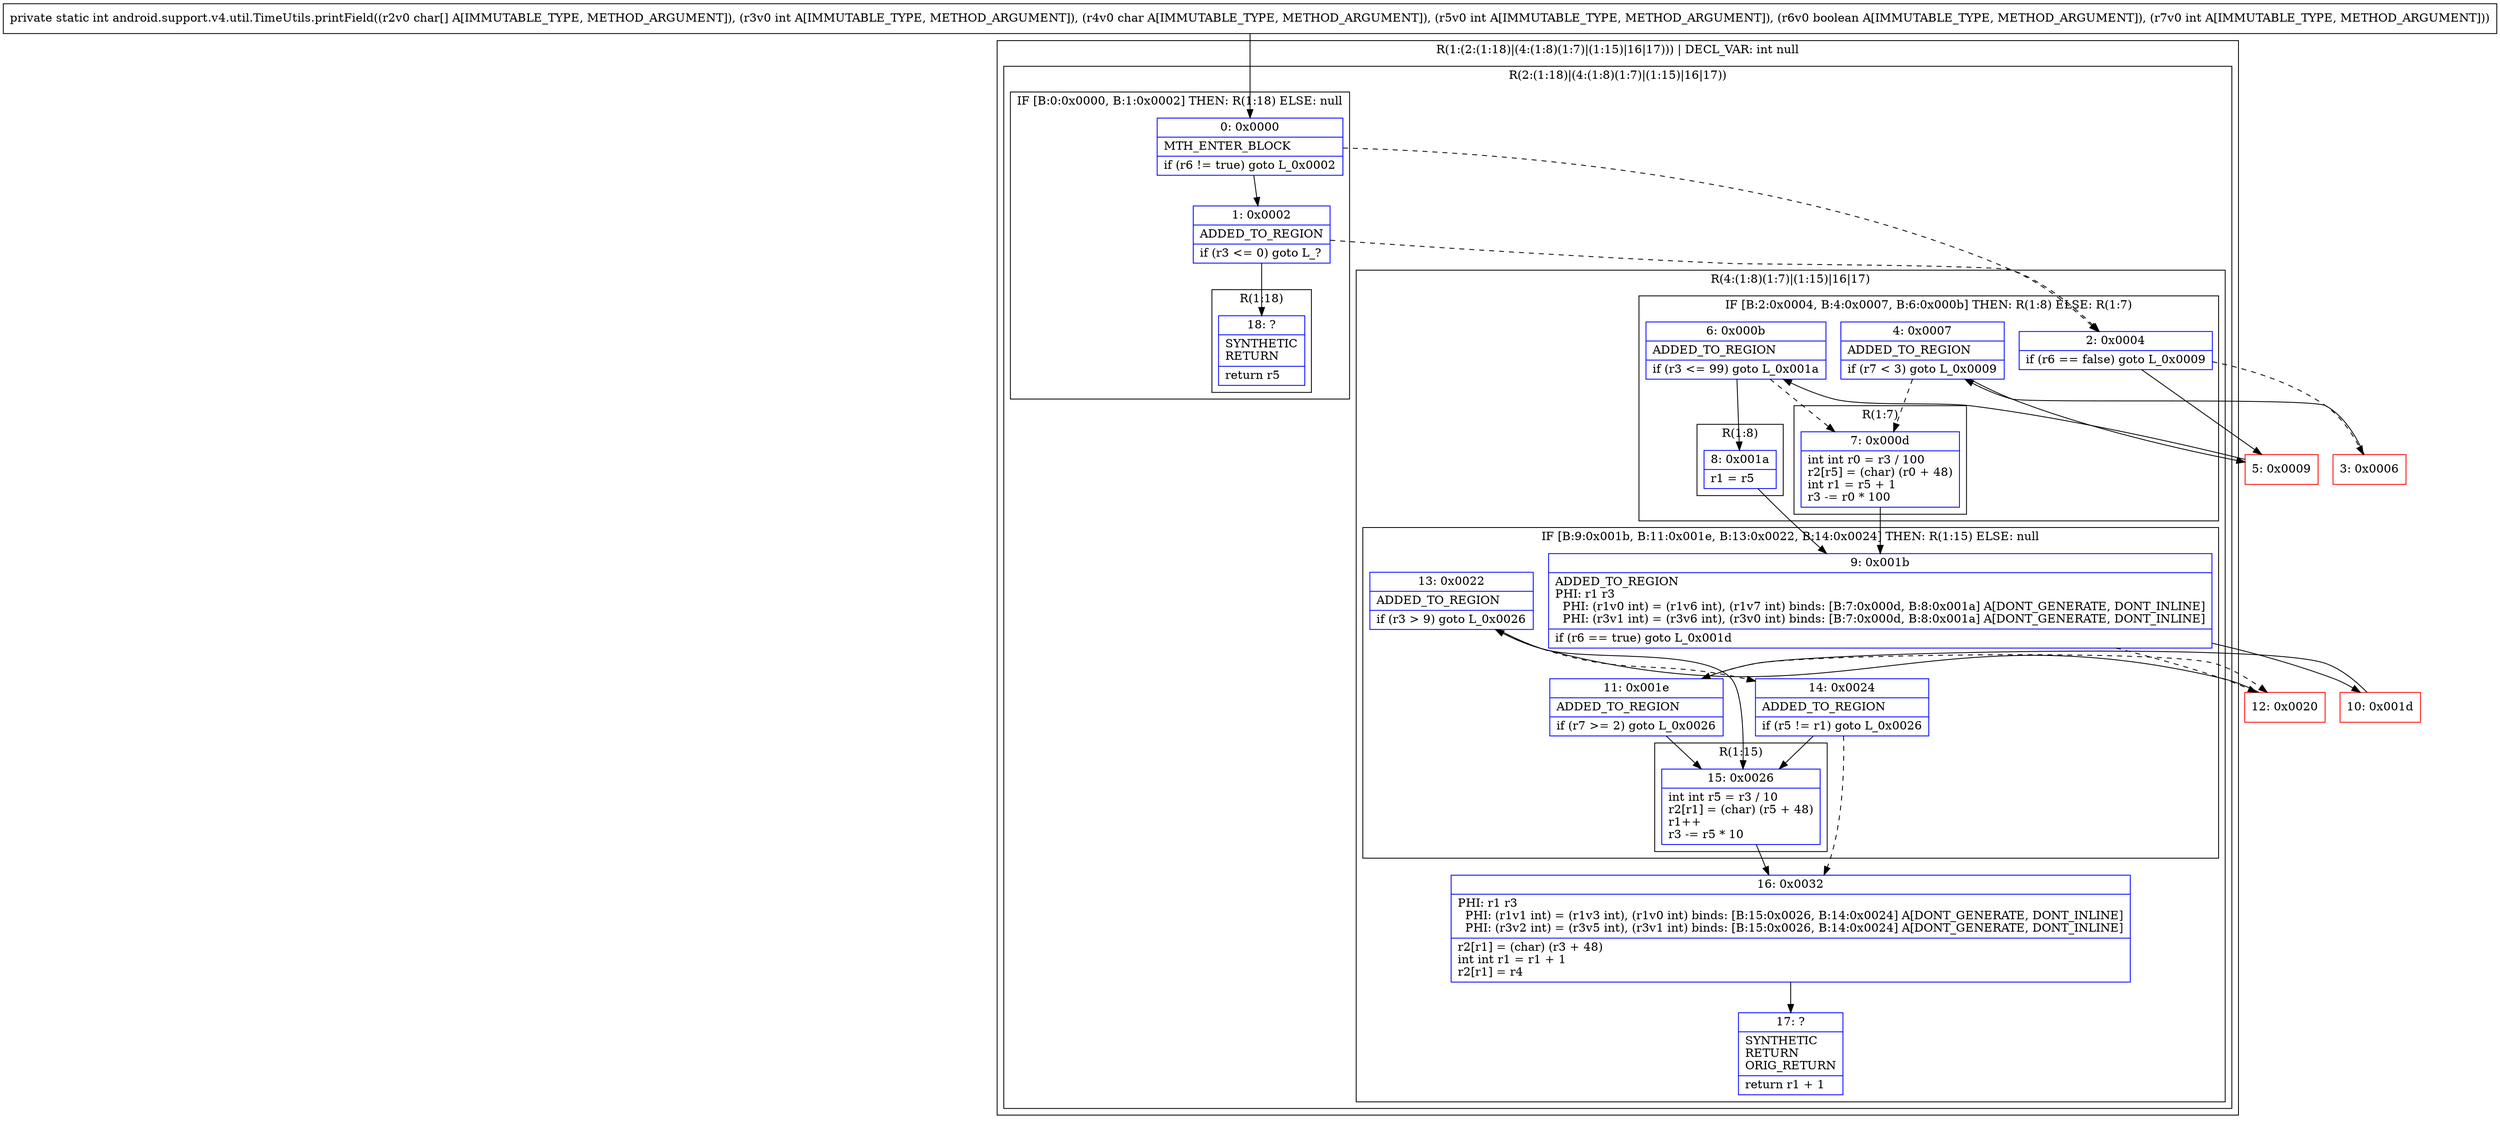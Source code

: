digraph "CFG forandroid.support.v4.util.TimeUtils.printField([CICIZI)I" {
subgraph cluster_Region_928949016 {
label = "R(1:(2:(1:18)|(4:(1:8)(1:7)|(1:15)|16|17))) | DECL_VAR: int null\l";
node [shape=record,color=blue];
subgraph cluster_Region_1198755717 {
label = "R(2:(1:18)|(4:(1:8)(1:7)|(1:15)|16|17))";
node [shape=record,color=blue];
subgraph cluster_IfRegion_255290139 {
label = "IF [B:0:0x0000, B:1:0x0002] THEN: R(1:18) ELSE: null";
node [shape=record,color=blue];
Node_0 [shape=record,label="{0\:\ 0x0000|MTH_ENTER_BLOCK\l|if (r6 != true) goto L_0x0002\l}"];
Node_1 [shape=record,label="{1\:\ 0x0002|ADDED_TO_REGION\l|if (r3 \<= 0) goto L_?\l}"];
subgraph cluster_Region_267902627 {
label = "R(1:18)";
node [shape=record,color=blue];
Node_18 [shape=record,label="{18\:\ ?|SYNTHETIC\lRETURN\l|return r5\l}"];
}
}
subgraph cluster_Region_955508905 {
label = "R(4:(1:8)(1:7)|(1:15)|16|17)";
node [shape=record,color=blue];
subgraph cluster_IfRegion_1307834918 {
label = "IF [B:2:0x0004, B:4:0x0007, B:6:0x000b] THEN: R(1:8) ELSE: R(1:7)";
node [shape=record,color=blue];
Node_2 [shape=record,label="{2\:\ 0x0004|if (r6 == false) goto L_0x0009\l}"];
Node_4 [shape=record,label="{4\:\ 0x0007|ADDED_TO_REGION\l|if (r7 \< 3) goto L_0x0009\l}"];
Node_6 [shape=record,label="{6\:\ 0x000b|ADDED_TO_REGION\l|if (r3 \<= 99) goto L_0x001a\l}"];
subgraph cluster_Region_997248270 {
label = "R(1:8)";
node [shape=record,color=blue];
Node_8 [shape=record,label="{8\:\ 0x001a|r1 = r5\l}"];
}
subgraph cluster_Region_2036068214 {
label = "R(1:7)";
node [shape=record,color=blue];
Node_7 [shape=record,label="{7\:\ 0x000d|int int r0 = r3 \/ 100\lr2[r5] = (char) (r0 + 48)\lint r1 = r5 + 1\lr3 \-= r0 * 100\l}"];
}
}
subgraph cluster_IfRegion_371678138 {
label = "IF [B:9:0x001b, B:11:0x001e, B:13:0x0022, B:14:0x0024] THEN: R(1:15) ELSE: null";
node [shape=record,color=blue];
Node_9 [shape=record,label="{9\:\ 0x001b|ADDED_TO_REGION\lPHI: r1 r3 \l  PHI: (r1v0 int) = (r1v6 int), (r1v7 int) binds: [B:7:0x000d, B:8:0x001a] A[DONT_GENERATE, DONT_INLINE]\l  PHI: (r3v1 int) = (r3v6 int), (r3v0 int) binds: [B:7:0x000d, B:8:0x001a] A[DONT_GENERATE, DONT_INLINE]\l|if (r6 == true) goto L_0x001d\l}"];
Node_11 [shape=record,label="{11\:\ 0x001e|ADDED_TO_REGION\l|if (r7 \>= 2) goto L_0x0026\l}"];
Node_13 [shape=record,label="{13\:\ 0x0022|ADDED_TO_REGION\l|if (r3 \> 9) goto L_0x0026\l}"];
Node_14 [shape=record,label="{14\:\ 0x0024|ADDED_TO_REGION\l|if (r5 != r1) goto L_0x0026\l}"];
subgraph cluster_Region_2074159334 {
label = "R(1:15)";
node [shape=record,color=blue];
Node_15 [shape=record,label="{15\:\ 0x0026|int int r5 = r3 \/ 10\lr2[r1] = (char) (r5 + 48)\lr1++\lr3 \-= r5 * 10\l}"];
}
}
Node_16 [shape=record,label="{16\:\ 0x0032|PHI: r1 r3 \l  PHI: (r1v1 int) = (r1v3 int), (r1v0 int) binds: [B:15:0x0026, B:14:0x0024] A[DONT_GENERATE, DONT_INLINE]\l  PHI: (r3v2 int) = (r3v5 int), (r3v1 int) binds: [B:15:0x0026, B:14:0x0024] A[DONT_GENERATE, DONT_INLINE]\l|r2[r1] = (char) (r3 + 48)\lint int r1 = r1 + 1\lr2[r1] = r4\l}"];
Node_17 [shape=record,label="{17\:\ ?|SYNTHETIC\lRETURN\lORIG_RETURN\l|return r1 + 1\l}"];
}
}
}
Node_3 [shape=record,color=red,label="{3\:\ 0x0006}"];
Node_5 [shape=record,color=red,label="{5\:\ 0x0009}"];
Node_10 [shape=record,color=red,label="{10\:\ 0x001d}"];
Node_12 [shape=record,color=red,label="{12\:\ 0x0020}"];
MethodNode[shape=record,label="{private static int android.support.v4.util.TimeUtils.printField((r2v0 char[] A[IMMUTABLE_TYPE, METHOD_ARGUMENT]), (r3v0 int A[IMMUTABLE_TYPE, METHOD_ARGUMENT]), (r4v0 char A[IMMUTABLE_TYPE, METHOD_ARGUMENT]), (r5v0 int A[IMMUTABLE_TYPE, METHOD_ARGUMENT]), (r6v0 boolean A[IMMUTABLE_TYPE, METHOD_ARGUMENT]), (r7v0 int A[IMMUTABLE_TYPE, METHOD_ARGUMENT])) }"];
MethodNode -> Node_0;
Node_0 -> Node_1;
Node_0 -> Node_2[style=dashed];
Node_1 -> Node_2[style=dashed];
Node_1 -> Node_18;
Node_2 -> Node_3[style=dashed];
Node_2 -> Node_5;
Node_4 -> Node_5;
Node_4 -> Node_7[style=dashed];
Node_6 -> Node_7[style=dashed];
Node_6 -> Node_8;
Node_8 -> Node_9;
Node_7 -> Node_9;
Node_9 -> Node_10;
Node_9 -> Node_12[style=dashed];
Node_11 -> Node_12[style=dashed];
Node_11 -> Node_15;
Node_13 -> Node_14[style=dashed];
Node_13 -> Node_15;
Node_14 -> Node_15;
Node_14 -> Node_16[style=dashed];
Node_15 -> Node_16;
Node_16 -> Node_17;
Node_3 -> Node_4;
Node_5 -> Node_6;
Node_10 -> Node_11;
Node_12 -> Node_13;
}

